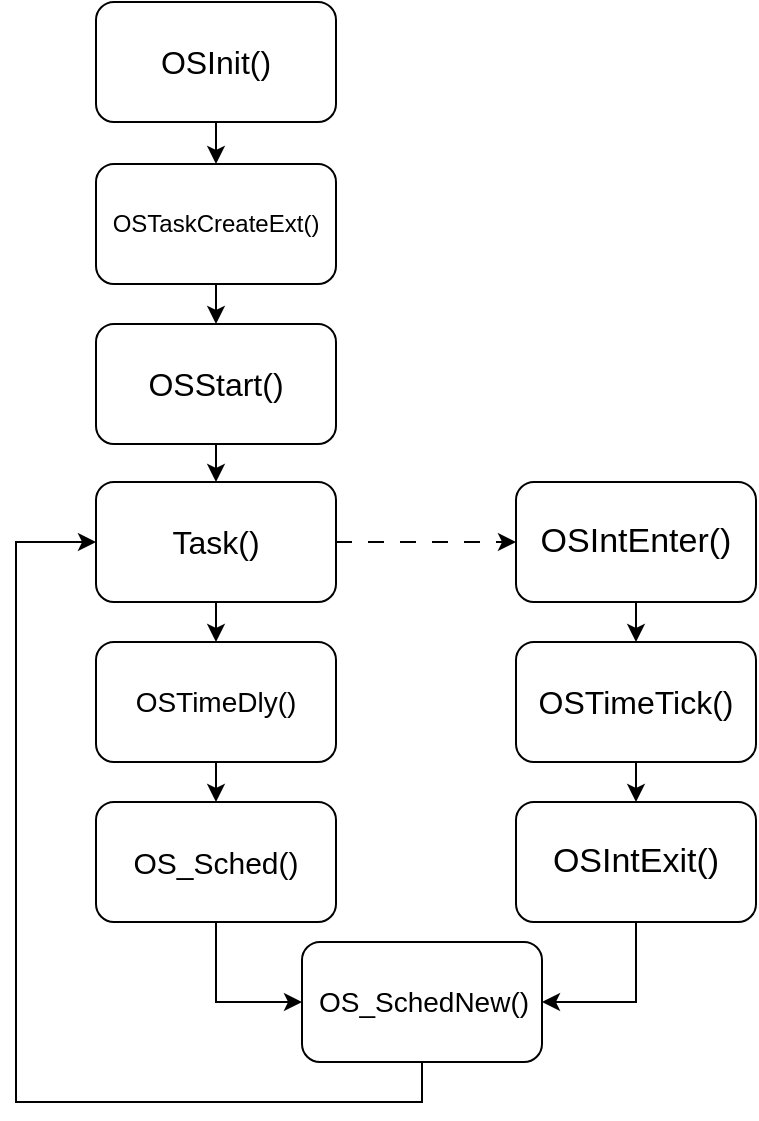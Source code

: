 <mxfile version="28.2.5">
  <diagram name="第 1 页" id="LzoGyVU_Icj5pl3S6hTE">
    <mxGraphModel grid="1" page="1" gridSize="10" guides="1" tooltips="1" connect="1" arrows="1" fold="1" pageScale="1" pageWidth="827" pageHeight="1169" math="0" shadow="0">
      <root>
        <mxCell id="0" />
        <mxCell id="1" parent="0" />
        <mxCell id="5rC91XU2DcGdvRMlo8Cs-18" style="edgeStyle=orthogonalEdgeStyle;rounded=0;orthogonalLoop=1;jettySize=auto;html=1;exitX=0.5;exitY=1;exitDx=0;exitDy=0;entryX=0;entryY=0.5;entryDx=0;entryDy=0;" edge="1" parent="1" source="6_2DGRlmdTLV2nJeM-7e-1" target="5rC91XU2DcGdvRMlo8Cs-11">
          <mxGeometry relative="1" as="geometry" />
        </mxCell>
        <mxCell id="6_2DGRlmdTLV2nJeM-7e-1" value="&lt;font style=&quot;font-size: 15px;&quot;&gt;OS_Sched()&lt;/font&gt;" style="rounded=1;whiteSpace=wrap;html=1;" vertex="1" parent="1">
          <mxGeometry x="250" y="460" width="120" height="60" as="geometry" />
        </mxCell>
        <mxCell id="5rC91XU2DcGdvRMlo8Cs-22" style="edgeStyle=orthogonalEdgeStyle;rounded=0;orthogonalLoop=1;jettySize=auto;html=1;exitX=0.5;exitY=1;exitDx=0;exitDy=0;entryX=0.5;entryY=0;entryDx=0;entryDy=0;" edge="1" parent="1" source="5rC91XU2DcGdvRMlo8Cs-1" target="5rC91XU2DcGdvRMlo8Cs-3">
          <mxGeometry relative="1" as="geometry" />
        </mxCell>
        <mxCell id="5rC91XU2DcGdvRMlo8Cs-1" value="" style="rounded=1;whiteSpace=wrap;html=1;" vertex="1" parent="1">
          <mxGeometry x="250" y="60" width="120" height="60" as="geometry" />
        </mxCell>
        <mxCell id="5rC91XU2DcGdvRMlo8Cs-21" style="edgeStyle=orthogonalEdgeStyle;rounded=0;orthogonalLoop=1;jettySize=auto;html=1;exitX=0.5;exitY=1;exitDx=0;exitDy=0;entryX=0.5;entryY=0;entryDx=0;entryDy=0;" edge="1" parent="1" source="5rC91XU2DcGdvRMlo8Cs-3" target="5rC91XU2DcGdvRMlo8Cs-5">
          <mxGeometry relative="1" as="geometry" />
        </mxCell>
        <mxCell id="5rC91XU2DcGdvRMlo8Cs-3" value="" style="rounded=1;whiteSpace=wrap;html=1;" vertex="1" parent="1">
          <mxGeometry x="250" y="141" width="120" height="60" as="geometry" />
        </mxCell>
        <mxCell id="5rC91XU2DcGdvRMlo8Cs-20" style="edgeStyle=orthogonalEdgeStyle;rounded=0;orthogonalLoop=1;jettySize=auto;html=1;exitX=0.5;exitY=1;exitDx=0;exitDy=0;entryX=0.5;entryY=0;entryDx=0;entryDy=0;" edge="1" parent="1" source="5rC91XU2DcGdvRMlo8Cs-5" target="5rC91XU2DcGdvRMlo8Cs-6">
          <mxGeometry relative="1" as="geometry" />
        </mxCell>
        <mxCell id="5rC91XU2DcGdvRMlo8Cs-5" value="" style="rounded=1;whiteSpace=wrap;html=1;" vertex="1" parent="1">
          <mxGeometry x="250" y="221" width="120" height="60" as="geometry" />
        </mxCell>
        <mxCell id="5rC91XU2DcGdvRMlo8Cs-15" value="" style="edgeStyle=orthogonalEdgeStyle;rounded=0;orthogonalLoop=1;jettySize=auto;html=1;dashed=1;dashPattern=8 8;" edge="1" parent="1" source="5rC91XU2DcGdvRMlo8Cs-6" target="5rC91XU2DcGdvRMlo8Cs-8">
          <mxGeometry relative="1" as="geometry" />
        </mxCell>
        <mxCell id="5rC91XU2DcGdvRMlo8Cs-16" style="edgeStyle=orthogonalEdgeStyle;rounded=0;orthogonalLoop=1;jettySize=auto;html=1;exitX=0.5;exitY=1;exitDx=0;exitDy=0;entryX=0.5;entryY=0;entryDx=0;entryDy=0;" edge="1" parent="1" source="5rC91XU2DcGdvRMlo8Cs-6" target="5rC91XU2DcGdvRMlo8Cs-7">
          <mxGeometry relative="1" as="geometry" />
        </mxCell>
        <mxCell id="5rC91XU2DcGdvRMlo8Cs-6" value="" style="rounded=1;whiteSpace=wrap;html=1;" vertex="1" parent="1">
          <mxGeometry x="250" y="300" width="120" height="60" as="geometry" />
        </mxCell>
        <mxCell id="5rC91XU2DcGdvRMlo8Cs-17" style="edgeStyle=orthogonalEdgeStyle;rounded=0;orthogonalLoop=1;jettySize=auto;html=1;exitX=0.5;exitY=1;exitDx=0;exitDy=0;entryX=0.5;entryY=0;entryDx=0;entryDy=0;" edge="1" parent="1" source="5rC91XU2DcGdvRMlo8Cs-7" target="6_2DGRlmdTLV2nJeM-7e-1">
          <mxGeometry relative="1" as="geometry" />
        </mxCell>
        <mxCell id="5rC91XU2DcGdvRMlo8Cs-7" value="&lt;font style=&quot;font-size: 14px;&quot;&gt;OSTimeDly()&lt;/font&gt;" style="rounded=1;whiteSpace=wrap;html=1;" vertex="1" parent="1">
          <mxGeometry x="250" y="380" width="120" height="60" as="geometry" />
        </mxCell>
        <mxCell id="5rC91XU2DcGdvRMlo8Cs-14" style="edgeStyle=orthogonalEdgeStyle;rounded=0;orthogonalLoop=1;jettySize=auto;html=1;exitX=0.5;exitY=1;exitDx=0;exitDy=0;entryX=0.5;entryY=0;entryDx=0;entryDy=0;" edge="1" parent="1" source="5rC91XU2DcGdvRMlo8Cs-8" target="5rC91XU2DcGdvRMlo8Cs-9">
          <mxGeometry relative="1" as="geometry" />
        </mxCell>
        <mxCell id="5rC91XU2DcGdvRMlo8Cs-8" value="" style="rounded=1;whiteSpace=wrap;html=1;" vertex="1" parent="1">
          <mxGeometry x="460" y="300" width="120" height="60" as="geometry" />
        </mxCell>
        <mxCell id="5rC91XU2DcGdvRMlo8Cs-13" style="edgeStyle=orthogonalEdgeStyle;rounded=0;orthogonalLoop=1;jettySize=auto;html=1;exitX=0.5;exitY=1;exitDx=0;exitDy=0;entryX=0.5;entryY=0;entryDx=0;entryDy=0;" edge="1" parent="1" source="5rC91XU2DcGdvRMlo8Cs-9" target="5rC91XU2DcGdvRMlo8Cs-10">
          <mxGeometry relative="1" as="geometry" />
        </mxCell>
        <mxCell id="5rC91XU2DcGdvRMlo8Cs-9" value="" style="rounded=1;whiteSpace=wrap;html=1;" vertex="1" parent="1">
          <mxGeometry x="460" y="380" width="120" height="60" as="geometry" />
        </mxCell>
        <mxCell id="5rC91XU2DcGdvRMlo8Cs-12" style="edgeStyle=orthogonalEdgeStyle;rounded=0;orthogonalLoop=1;jettySize=auto;html=1;exitX=0.5;exitY=1;exitDx=0;exitDy=0;entryX=1;entryY=0.5;entryDx=0;entryDy=0;" edge="1" parent="1" source="5rC91XU2DcGdvRMlo8Cs-10" target="5rC91XU2DcGdvRMlo8Cs-11">
          <mxGeometry relative="1" as="geometry" />
        </mxCell>
        <mxCell id="5rC91XU2DcGdvRMlo8Cs-10" value="" style="rounded=1;whiteSpace=wrap;html=1;" vertex="1" parent="1">
          <mxGeometry x="460" y="460" width="120" height="60" as="geometry" />
        </mxCell>
        <mxCell id="5rC91XU2DcGdvRMlo8Cs-19" style="edgeStyle=orthogonalEdgeStyle;rounded=0;orthogonalLoop=1;jettySize=auto;html=1;exitX=0.5;exitY=1;exitDx=0;exitDy=0;entryX=0;entryY=0.5;entryDx=0;entryDy=0;" edge="1" parent="1" source="5rC91XU2DcGdvRMlo8Cs-11" target="5rC91XU2DcGdvRMlo8Cs-6">
          <mxGeometry relative="1" as="geometry">
            <Array as="points">
              <mxPoint x="413" y="610" />
              <mxPoint x="210" y="610" />
              <mxPoint x="210" y="330" />
            </Array>
          </mxGeometry>
        </mxCell>
        <mxCell id="5rC91XU2DcGdvRMlo8Cs-11" value="" style="rounded=1;whiteSpace=wrap;html=1;" vertex="1" parent="1">
          <mxGeometry x="353" y="530" width="120" height="60" as="geometry" />
        </mxCell>
        <mxCell id="5rC91XU2DcGdvRMlo8Cs-23" value="&lt;font style=&quot;font-size: 16px;&quot;&gt;Task()&lt;/font&gt;" style="text;html=1;align=center;verticalAlign=middle;whiteSpace=wrap;rounded=0;" vertex="1" parent="1">
          <mxGeometry x="280" y="315" width="60" height="30" as="geometry" />
        </mxCell>
        <mxCell id="5rC91XU2DcGdvRMlo8Cs-25" value="&lt;font&gt;OSTaskCreateExt()&lt;/font&gt;" style="text;html=1;align=center;verticalAlign=middle;whiteSpace=wrap;rounded=0;" vertex="1" parent="1">
          <mxGeometry x="280" y="156" width="60" height="30" as="geometry" />
        </mxCell>
        <mxCell id="5rC91XU2DcGdvRMlo8Cs-26" value="&lt;font style=&quot;font-size: 16px;&quot;&gt;OSStart()&lt;/font&gt;" style="text;html=1;align=center;verticalAlign=middle;whiteSpace=wrap;rounded=0;" vertex="1" parent="1">
          <mxGeometry x="280" y="236" width="60" height="30" as="geometry" />
        </mxCell>
        <mxCell id="X4POjGcmbeTAOwpU_1jJ-1" value="&lt;font style=&quot;font-size: 14px;&quot;&gt;&lt;font style=&quot;&quot;&gt;OS_SchedNew&lt;/font&gt;&lt;span style=&quot;background-color: transparent; color: light-dark(rgb(0, 0, 0), rgb(255, 255, 255));&quot;&gt;()&lt;/span&gt;&lt;/font&gt;" style="text;html=1;align=center;verticalAlign=middle;whiteSpace=wrap;rounded=0;" vertex="1" parent="1">
          <mxGeometry x="384" y="545" width="60" height="30" as="geometry" />
        </mxCell>
        <mxCell id="X4POjGcmbeTAOwpU_1jJ-3" value="&lt;font style=&quot;font-size: 16px;&quot;&gt;OSTimeTick()&lt;/font&gt;" style="text;html=1;align=center;verticalAlign=middle;whiteSpace=wrap;rounded=0;" vertex="1" parent="1">
          <mxGeometry x="490" y="395" width="60" height="30" as="geometry" />
        </mxCell>
        <mxCell id="X4POjGcmbeTAOwpU_1jJ-4" value="&lt;font style=&quot;font-size: 17px;&quot;&gt;OSIntExit()&lt;/font&gt;" style="text;html=1;align=center;verticalAlign=middle;whiteSpace=wrap;rounded=0;" vertex="1" parent="1">
          <mxGeometry x="490" y="475" width="60" height="30" as="geometry" />
        </mxCell>
        <mxCell id="8XOs1egC_pu9wfd1EFwx-4" style="edgeStyle=orthogonalEdgeStyle;rounded=0;orthogonalLoop=1;jettySize=auto;html=1;exitX=0.5;exitY=1;exitDx=0;exitDy=0;" edge="1" parent="1">
          <mxGeometry relative="1" as="geometry">
            <mxPoint x="520" y="425" as="sourcePoint" />
            <mxPoint x="520" y="425" as="targetPoint" />
          </mxGeometry>
        </mxCell>
        <mxCell id="Am0XJBVBTuEhqSHzZMps-3" value="&lt;font style=&quot;font-size: 17px;&quot;&gt;OSIntEnter&lt;/font&gt;&lt;span style=&quot;font-size: 17px; background-color: transparent; color: light-dark(rgb(0, 0, 0), rgb(255, 255, 255));&quot;&gt;()&lt;/span&gt;" style="text;html=1;align=center;verticalAlign=middle;whiteSpace=wrap;rounded=0;" vertex="1" parent="1">
          <mxGeometry x="490" y="315" width="60" height="30" as="geometry" />
        </mxCell>
        <mxCell id="Am0XJBVBTuEhqSHzZMps-5" value="&lt;font style=&quot;font-size: 16px;&quot;&gt;OSInit()&lt;/font&gt;" style="text;html=1;align=center;verticalAlign=middle;whiteSpace=wrap;rounded=0;" vertex="1" parent="1">
          <mxGeometry x="280" y="75" width="60" height="30" as="geometry" />
        </mxCell>
      </root>
    </mxGraphModel>
  </diagram>
</mxfile>
